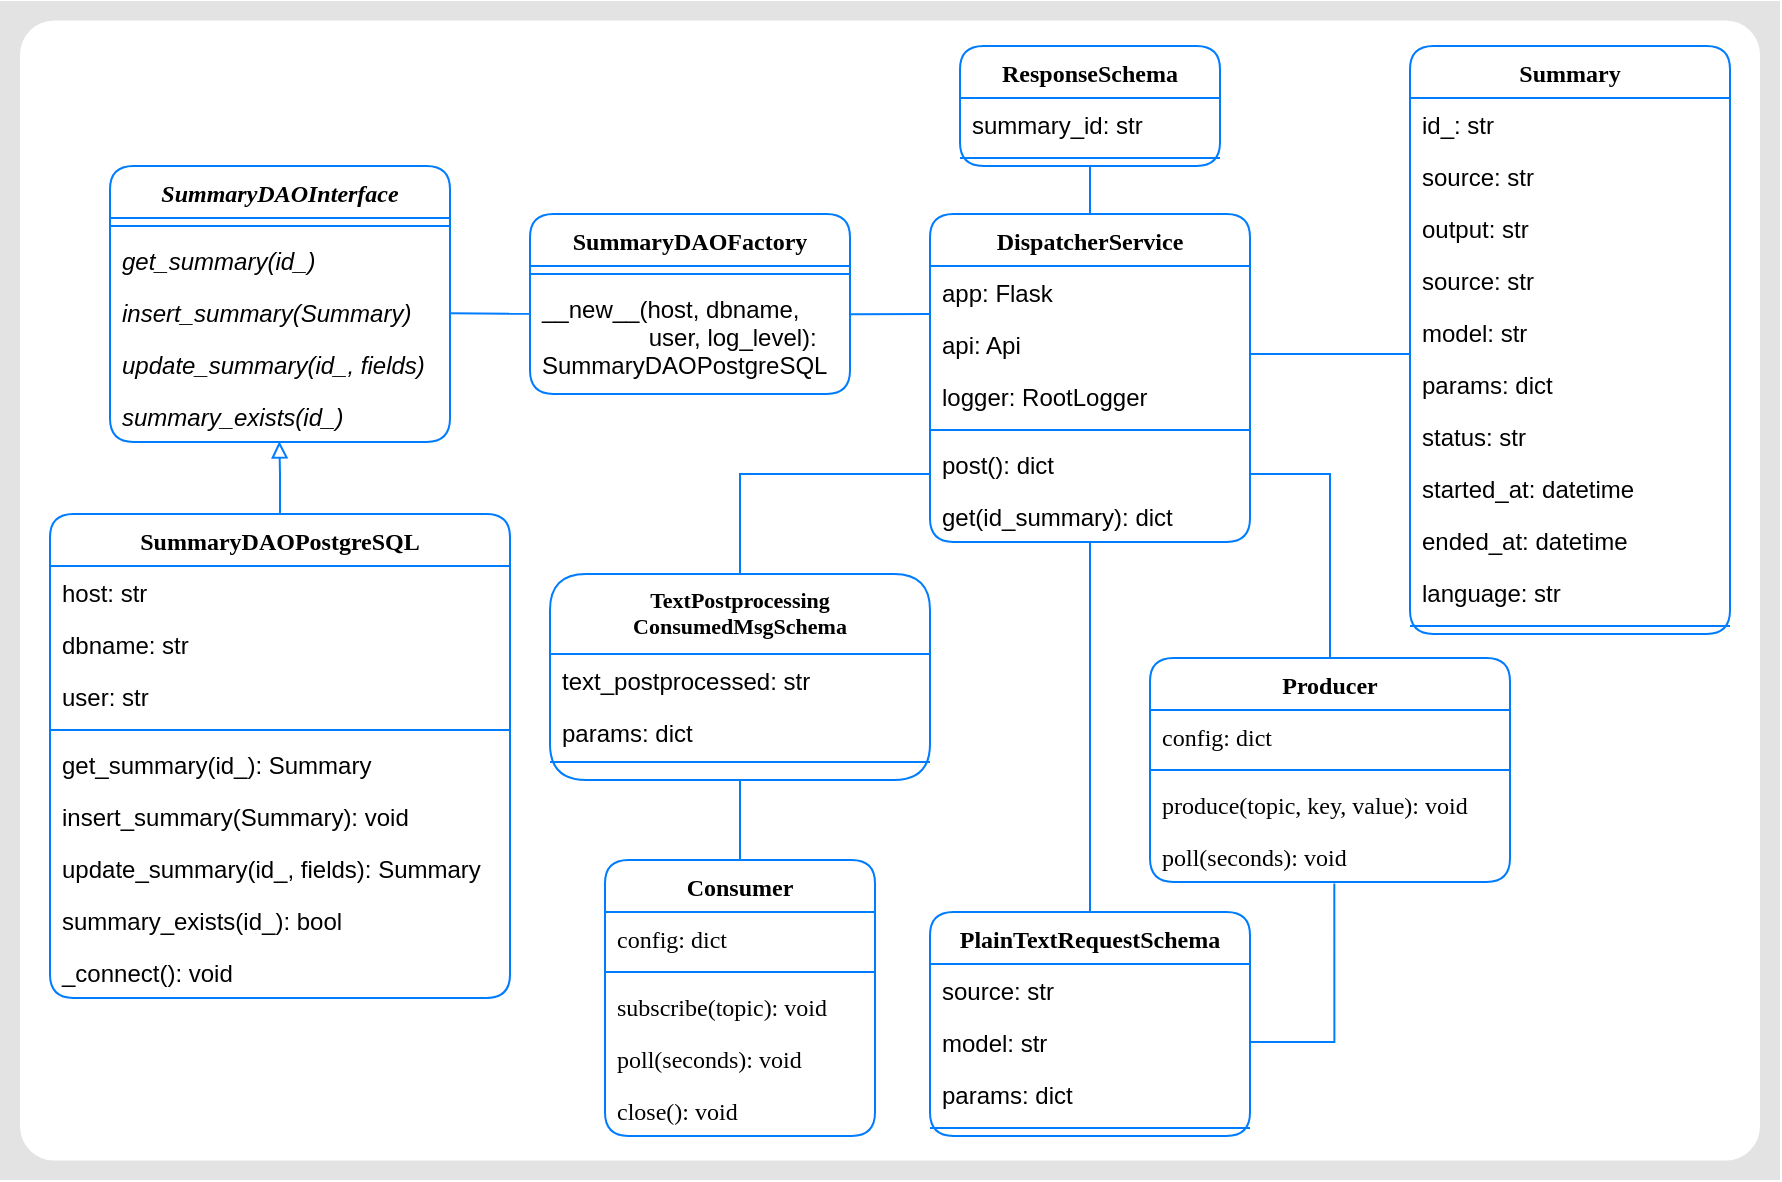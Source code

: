<mxfile version="14.3.0" type="device"><diagram id="C5RBs43oDa-KdzZeNtuy" name="Page-1"><mxGraphModel dx="2312" dy="807" grid="1" gridSize="10" guides="1" tooltips="1" connect="1" arrows="1" fold="1" page="1" pageScale="1" pageWidth="827" pageHeight="1169" math="0" shadow="0"><root><mxCell id="WIyWlLk6GJQsqaUBKTNV-0"/><mxCell id="WIyWlLk6GJQsqaUBKTNV-1" parent="WIyWlLk6GJQsqaUBKTNV-0"/><mxCell id="JYVAO1jx3Brldzm7hWKv-0" value="" style="rounded=0;whiteSpace=wrap;html=1;fontFamily=Ubuntu;fontSource=https%3A%2F%2Ffonts.googleapis.com%2Fcss%3Ffamily%3DUbuntu;fontSize=8;align=left;arcSize=0;strokeColor=none;labelBorderColor=none;shadow=0;fillColor=#E3E3E3;" vertex="1" parent="WIyWlLk6GJQsqaUBKTNV-1"><mxGeometry x="-85" y="43.5" width="890" height="589.5" as="geometry"/></mxCell><mxCell id="JYVAO1jx3Brldzm7hWKv-252" value="" style="rounded=1;whiteSpace=wrap;html=1;fontFamily=Ubuntu;fontSource=https%3A%2F%2Ffonts.googleapis.com%2Fcss%3Ffamily%3DUbuntu;fontSize=11;strokeColor=none;fillColor=#FFFFFF;arcSize=3;" vertex="1" parent="WIyWlLk6GJQsqaUBKTNV-1"><mxGeometry x="-75" y="53.25" width="870" height="570" as="geometry"/></mxCell><mxCell id="JYVAO1jx3Brldzm7hWKv-259" style="edgeStyle=orthogonalEdgeStyle;rounded=0;orthogonalLoop=1;jettySize=auto;html=1;entryX=0.5;entryY=1;entryDx=0;entryDy=0;endArrow=none;endFill=0;strokeColor=#007CFF;fontFamily=Ubuntu;fontSource=https%3A%2F%2Ffonts.googleapis.com%2Fcss%3Ffamily%3DUbuntu;fontSize=11;" edge="1" parent="WIyWlLk6GJQsqaUBKTNV-1" source="JYVAO1jx3Brldzm7hWKv-172" target="JYVAO1jx3Brldzm7hWKv-247"><mxGeometry relative="1" as="geometry"/></mxCell><mxCell id="JYVAO1jx3Brldzm7hWKv-260" style="edgeStyle=orthogonalEdgeStyle;rounded=0;orthogonalLoop=1;jettySize=auto;html=1;entryX=0.5;entryY=0;entryDx=0;entryDy=0;endArrow=none;endFill=0;strokeColor=#007CFF;fontFamily=Ubuntu;fontSource=https%3A%2F%2Ffonts.googleapis.com%2Fcss%3Ffamily%3DUbuntu;fontSize=11;" edge="1" parent="WIyWlLk6GJQsqaUBKTNV-1" source="JYVAO1jx3Brldzm7hWKv-172" target="JYVAO1jx3Brldzm7hWKv-253"><mxGeometry relative="1" as="geometry"><Array as="points"><mxPoint x="580" y="280"/></Array></mxGeometry></mxCell><mxCell id="JYVAO1jx3Brldzm7hWKv-269" style="edgeStyle=orthogonalEdgeStyle;rounded=0;orthogonalLoop=1;jettySize=auto;html=1;entryX=0.5;entryY=0;entryDx=0;entryDy=0;endArrow=none;endFill=0;strokeColor=#007CFF;fontFamily=Ubuntu;fontSource=https%3A%2F%2Ffonts.googleapis.com%2Fcss%3Ffamily%3DUbuntu;fontSize=11;" edge="1" parent="WIyWlLk6GJQsqaUBKTNV-1" source="JYVAO1jx3Brldzm7hWKv-172" target="JYVAO1jx3Brldzm7hWKv-233"><mxGeometry relative="1" as="geometry"/></mxCell><mxCell id="JYVAO1jx3Brldzm7hWKv-172" value="DispatcherService" style="swimlane;fontStyle=1;align=center;verticalAlign=top;childLayout=stackLayout;horizontal=1;startSize=26;horizontalStack=0;resizeParent=1;resizeParentMax=0;resizeLast=0;collapsible=1;marginBottom=0;rounded=1;strokeColor=#007CFF;fontFamily=Ubuntu;fontSource=https%3A%2F%2Ffonts.googleapis.com%2Fcss%3Ffamily%3DUbuntu;" vertex="1" parent="WIyWlLk6GJQsqaUBKTNV-1"><mxGeometry x="380" y="150" width="160" height="164" as="geometry"/></mxCell><mxCell id="JYVAO1jx3Brldzm7hWKv-173" value="app: Flask" style="text;strokeColor=none;fillColor=none;align=left;verticalAlign=top;spacingLeft=4;spacingRight=4;overflow=hidden;rotatable=0;points=[[0,0.5],[1,0.5]];portConstraint=eastwest;" vertex="1" parent="JYVAO1jx3Brldzm7hWKv-172"><mxGeometry y="26" width="160" height="26" as="geometry"/></mxCell><mxCell id="JYVAO1jx3Brldzm7hWKv-176" value="api: Api" style="text;strokeColor=none;fillColor=none;align=left;verticalAlign=top;spacingLeft=4;spacingRight=4;overflow=hidden;rotatable=0;points=[[0,0.5],[1,0.5]];portConstraint=eastwest;" vertex="1" parent="JYVAO1jx3Brldzm7hWKv-172"><mxGeometry y="52" width="160" height="26" as="geometry"/></mxCell><mxCell id="JYVAO1jx3Brldzm7hWKv-177" value="logger: RootLogger" style="text;strokeColor=none;fillColor=none;align=left;verticalAlign=top;spacingLeft=4;spacingRight=4;overflow=hidden;rotatable=0;points=[[0,0.5],[1,0.5]];portConstraint=eastwest;" vertex="1" parent="JYVAO1jx3Brldzm7hWKv-172"><mxGeometry y="78" width="160" height="26" as="geometry"/></mxCell><mxCell id="JYVAO1jx3Brldzm7hWKv-174" value="" style="line;strokeWidth=1;fillColor=none;align=left;verticalAlign=middle;spacingTop=-1;spacingLeft=3;spacingRight=3;rotatable=0;labelPosition=right;points=[];portConstraint=eastwest;strokeColor=#007CFF;" vertex="1" parent="JYVAO1jx3Brldzm7hWKv-172"><mxGeometry y="104" width="160" height="8" as="geometry"/></mxCell><mxCell id="JYVAO1jx3Brldzm7hWKv-175" value="post(): dict" style="text;strokeColor=none;fillColor=none;align=left;verticalAlign=top;spacingLeft=4;spacingRight=4;overflow=hidden;rotatable=0;points=[[0,0.5],[1,0.5]];portConstraint=eastwest;" vertex="1" parent="JYVAO1jx3Brldzm7hWKv-172"><mxGeometry y="112" width="160" height="26" as="geometry"/></mxCell><mxCell id="JYVAO1jx3Brldzm7hWKv-184" value="get(id_summary): dict" style="text;strokeColor=none;fillColor=none;align=left;verticalAlign=top;spacingLeft=4;spacingRight=4;overflow=hidden;rotatable=0;points=[[0,0.5],[1,0.5]];portConstraint=eastwest;" vertex="1" parent="JYVAO1jx3Brldzm7hWKv-172"><mxGeometry y="138" width="160" height="26" as="geometry"/></mxCell><mxCell id="JYVAO1jx3Brldzm7hWKv-185" value="SummaryDAOFactory" style="swimlane;fontStyle=1;align=center;verticalAlign=top;childLayout=stackLayout;horizontal=1;startSize=26;horizontalStack=0;resizeParent=1;resizeParentMax=0;resizeLast=0;collapsible=1;marginBottom=0;rounded=1;strokeColor=#007CFF;fontFamily=Ubuntu;fontSource=https%3A%2F%2Ffonts.googleapis.com%2Fcss%3Ffamily%3DUbuntu;" vertex="1" parent="WIyWlLk6GJQsqaUBKTNV-1"><mxGeometry x="180" y="150" width="160" height="90" as="geometry"/></mxCell><mxCell id="JYVAO1jx3Brldzm7hWKv-189" value="" style="line;strokeWidth=1;fillColor=none;align=left;verticalAlign=middle;spacingTop=-1;spacingLeft=3;spacingRight=3;rotatable=0;labelPosition=right;points=[];portConstraint=eastwest;strokeColor=#007CFF;" vertex="1" parent="JYVAO1jx3Brldzm7hWKv-185"><mxGeometry y="26" width="160" height="8" as="geometry"/></mxCell><mxCell id="JYVAO1jx3Brldzm7hWKv-190" value="__new__(host, dbname,&#xA;                user, log_level):&#xA;SummaryDAOPostgreSQL" style="text;strokeColor=none;fillColor=none;align=left;verticalAlign=top;spacingLeft=4;spacingRight=4;overflow=hidden;rotatable=0;points=[[0,0.5],[1,0.5]];portConstraint=eastwest;" vertex="1" parent="JYVAO1jx3Brldzm7hWKv-185"><mxGeometry y="34" width="160" height="56" as="geometry"/></mxCell><mxCell id="JYVAO1jx3Brldzm7hWKv-192" value="SummaryDAOInterface" style="swimlane;fontStyle=3;align=center;verticalAlign=top;childLayout=stackLayout;horizontal=1;startSize=26;horizontalStack=0;resizeParent=1;resizeParentMax=0;resizeLast=0;collapsible=1;marginBottom=0;rounded=1;strokeColor=#007CFF;fontFamily=Ubuntu;fontSource=https%3A%2F%2Ffonts.googleapis.com%2Fcss%3Ffamily%3DUbuntu;" vertex="1" parent="WIyWlLk6GJQsqaUBKTNV-1"><mxGeometry x="-30" y="126" width="170" height="138" as="geometry"/></mxCell><mxCell id="JYVAO1jx3Brldzm7hWKv-193" value="" style="line;strokeWidth=1;fillColor=none;align=left;verticalAlign=middle;spacingTop=-1;spacingLeft=3;spacingRight=3;rotatable=0;labelPosition=right;points=[];portConstraint=eastwest;strokeColor=#007CFF;" vertex="1" parent="JYVAO1jx3Brldzm7hWKv-192"><mxGeometry y="26" width="170" height="8" as="geometry"/></mxCell><mxCell id="JYVAO1jx3Brldzm7hWKv-194" value="get_summary(id_)" style="text;strokeColor=none;fillColor=none;align=left;verticalAlign=top;spacingLeft=4;spacingRight=4;overflow=hidden;rotatable=0;points=[[0,0.5],[1,0.5]];portConstraint=eastwest;fontStyle=2" vertex="1" parent="JYVAO1jx3Brldzm7hWKv-192"><mxGeometry y="34" width="170" height="26" as="geometry"/></mxCell><mxCell id="JYVAO1jx3Brldzm7hWKv-198" value="insert_summary(Summary)" style="text;strokeColor=none;fillColor=none;align=left;verticalAlign=top;spacingLeft=4;spacingRight=4;overflow=hidden;rotatable=0;points=[[0,0.5],[1,0.5]];portConstraint=eastwest;fontStyle=2" vertex="1" parent="JYVAO1jx3Brldzm7hWKv-192"><mxGeometry y="60" width="170" height="26" as="geometry"/></mxCell><mxCell id="JYVAO1jx3Brldzm7hWKv-199" value="update_summary(id_, fields)" style="text;strokeColor=none;fillColor=none;align=left;verticalAlign=top;spacingLeft=4;spacingRight=4;overflow=hidden;rotatable=0;points=[[0,0.5],[1,0.5]];portConstraint=eastwest;fontStyle=2" vertex="1" parent="JYVAO1jx3Brldzm7hWKv-192"><mxGeometry y="86" width="170" height="26" as="geometry"/></mxCell><mxCell id="JYVAO1jx3Brldzm7hWKv-200" value="summary_exists(id_)" style="text;strokeColor=none;fillColor=none;align=left;verticalAlign=top;spacingLeft=4;spacingRight=4;overflow=hidden;rotatable=0;points=[[0,0.5],[1,0.5]];portConstraint=eastwest;fontStyle=2" vertex="1" parent="JYVAO1jx3Brldzm7hWKv-192"><mxGeometry y="112" width="170" height="26" as="geometry"/></mxCell><mxCell id="JYVAO1jx3Brldzm7hWKv-213" style="edgeStyle=orthogonalEdgeStyle;rounded=0;orthogonalLoop=1;jettySize=auto;html=1;entryX=0.498;entryY=0.987;entryDx=0;entryDy=0;entryPerimeter=0;endArrow=block;endFill=0;strokeColor=#007CFF;fontFamily=Ubuntu;fontSource=https%3A%2F%2Ffonts.googleapis.com%2Fcss%3Ffamily%3DUbuntu;" edge="1" parent="WIyWlLk6GJQsqaUBKTNV-1" source="JYVAO1jx3Brldzm7hWKv-201" target="JYVAO1jx3Brldzm7hWKv-200"><mxGeometry relative="1" as="geometry"/></mxCell><mxCell id="JYVAO1jx3Brldzm7hWKv-201" value="SummaryDAOPostgreSQL" style="swimlane;fontStyle=1;align=center;verticalAlign=top;childLayout=stackLayout;horizontal=1;startSize=26;horizontalStack=0;resizeParent=1;resizeParentMax=0;resizeLast=0;collapsible=1;marginBottom=0;rounded=1;strokeColor=#007CFF;fontFamily=Ubuntu;fontSource=https%3A%2F%2Ffonts.googleapis.com%2Fcss%3Ffamily%3DUbuntu;" vertex="1" parent="WIyWlLk6GJQsqaUBKTNV-1"><mxGeometry x="-60" y="300" width="230" height="242" as="geometry"/></mxCell><mxCell id="JYVAO1jx3Brldzm7hWKv-209" value="host: str" style="text;strokeColor=none;fillColor=none;align=left;verticalAlign=top;spacingLeft=4;spacingRight=4;overflow=hidden;rotatable=0;points=[[0,0.5],[1,0.5]];portConstraint=eastwest;fontStyle=0" vertex="1" parent="JYVAO1jx3Brldzm7hWKv-201"><mxGeometry y="26" width="230" height="26" as="geometry"/></mxCell><mxCell id="JYVAO1jx3Brldzm7hWKv-210" value="dbname: str" style="text;strokeColor=none;fillColor=none;align=left;verticalAlign=top;spacingLeft=4;spacingRight=4;overflow=hidden;rotatable=0;points=[[0,0.5],[1,0.5]];portConstraint=eastwest;fontStyle=0" vertex="1" parent="JYVAO1jx3Brldzm7hWKv-201"><mxGeometry y="52" width="230" height="26" as="geometry"/></mxCell><mxCell id="JYVAO1jx3Brldzm7hWKv-211" value="user: str" style="text;strokeColor=none;fillColor=none;align=left;verticalAlign=top;spacingLeft=4;spacingRight=4;overflow=hidden;rotatable=0;points=[[0,0.5],[1,0.5]];portConstraint=eastwest;fontStyle=0" vertex="1" parent="JYVAO1jx3Brldzm7hWKv-201"><mxGeometry y="78" width="230" height="26" as="geometry"/></mxCell><mxCell id="JYVAO1jx3Brldzm7hWKv-202" value="" style="line;strokeWidth=1;fillColor=none;align=left;verticalAlign=middle;spacingTop=-1;spacingLeft=3;spacingRight=3;rotatable=0;labelPosition=right;points=[];portConstraint=eastwest;strokeColor=#007CFF;" vertex="1" parent="JYVAO1jx3Brldzm7hWKv-201"><mxGeometry y="104" width="230" height="8" as="geometry"/></mxCell><mxCell id="JYVAO1jx3Brldzm7hWKv-203" value="get_summary(id_): Summary" style="text;strokeColor=none;fillColor=none;align=left;verticalAlign=top;spacingLeft=4;spacingRight=4;overflow=hidden;rotatable=0;points=[[0,0.5],[1,0.5]];portConstraint=eastwest;fontStyle=0" vertex="1" parent="JYVAO1jx3Brldzm7hWKv-201"><mxGeometry y="112" width="230" height="26" as="geometry"/></mxCell><mxCell id="JYVAO1jx3Brldzm7hWKv-204" value="insert_summary(Summary): void" style="text;strokeColor=none;fillColor=none;align=left;verticalAlign=top;spacingLeft=4;spacingRight=4;overflow=hidden;rotatable=0;points=[[0,0.5],[1,0.5]];portConstraint=eastwest;fontStyle=0" vertex="1" parent="JYVAO1jx3Brldzm7hWKv-201"><mxGeometry y="138" width="230" height="26" as="geometry"/></mxCell><mxCell id="JYVAO1jx3Brldzm7hWKv-205" value="update_summary(id_, fields): Summary" style="text;strokeColor=none;fillColor=none;align=left;verticalAlign=top;spacingLeft=4;spacingRight=4;overflow=hidden;rotatable=0;points=[[0,0.5],[1,0.5]];portConstraint=eastwest;fontStyle=0" vertex="1" parent="JYVAO1jx3Brldzm7hWKv-201"><mxGeometry y="164" width="230" height="26" as="geometry"/></mxCell><mxCell id="JYVAO1jx3Brldzm7hWKv-206" value="summary_exists(id_): bool" style="text;strokeColor=none;fillColor=none;align=left;verticalAlign=top;spacingLeft=4;spacingRight=4;overflow=hidden;rotatable=0;points=[[0,0.5],[1,0.5]];portConstraint=eastwest;fontStyle=0" vertex="1" parent="JYVAO1jx3Brldzm7hWKv-201"><mxGeometry y="190" width="230" height="26" as="geometry"/></mxCell><mxCell id="JYVAO1jx3Brldzm7hWKv-208" value="_connect(): void" style="text;strokeColor=none;fillColor=none;align=left;verticalAlign=top;spacingLeft=4;spacingRight=4;overflow=hidden;rotatable=0;points=[[0,0.5],[1,0.5]];portConstraint=eastwest;fontStyle=0" vertex="1" parent="JYVAO1jx3Brldzm7hWKv-201"><mxGeometry y="216" width="230" height="26" as="geometry"/></mxCell><mxCell id="JYVAO1jx3Brldzm7hWKv-215" style="rounded=0;orthogonalLoop=1;jettySize=auto;html=1;entryX=-0.002;entryY=0.284;entryDx=0;entryDy=0;entryPerimeter=0;endArrow=none;endFill=0;strokeColor=#007CFF;fontFamily=Ubuntu;fontSource=https%3A%2F%2Ffonts.googleapis.com%2Fcss%3Ffamily%3DUbuntu;" edge="1" parent="WIyWlLk6GJQsqaUBKTNV-1" source="JYVAO1jx3Brldzm7hWKv-198" target="JYVAO1jx3Brldzm7hWKv-190"><mxGeometry relative="1" as="geometry"/></mxCell><mxCell id="JYVAO1jx3Brldzm7hWKv-216" style="edgeStyle=orthogonalEdgeStyle;rounded=0;orthogonalLoop=1;jettySize=auto;html=1;entryX=1.001;entryY=0.287;entryDx=0;entryDy=0;entryPerimeter=0;endArrow=none;endFill=0;strokeColor=#007CFF;fontFamily=Ubuntu;fontSource=https%3A%2F%2Ffonts.googleapis.com%2Fcss%3Ffamily%3DUbuntu;" edge="1" parent="WIyWlLk6GJQsqaUBKTNV-1" target="JYVAO1jx3Brldzm7hWKv-190"><mxGeometry relative="1" as="geometry"><mxPoint x="380" y="200" as="sourcePoint"/><Array as="points"><mxPoint x="380" y="200"/></Array></mxGeometry></mxCell><mxCell id="JYVAO1jx3Brldzm7hWKv-217" value="Summary" style="swimlane;fontStyle=1;align=center;verticalAlign=top;childLayout=stackLayout;horizontal=1;startSize=26;horizontalStack=0;resizeParent=1;resizeParentMax=0;resizeLast=0;collapsible=1;marginBottom=0;rounded=1;strokeColor=#007CFF;fontFamily=Ubuntu;fontSource=https%3A%2F%2Ffonts.googleapis.com%2Fcss%3Ffamily%3DUbuntu;" vertex="1" parent="WIyWlLk6GJQsqaUBKTNV-1"><mxGeometry x="620" y="66" width="160" height="294" as="geometry"/></mxCell><mxCell id="JYVAO1jx3Brldzm7hWKv-218" value="id_: str" style="text;strokeColor=none;fillColor=none;align=left;verticalAlign=top;spacingLeft=4;spacingRight=4;overflow=hidden;rotatable=0;points=[[0,0.5],[1,0.5]];portConstraint=eastwest;" vertex="1" parent="JYVAO1jx3Brldzm7hWKv-217"><mxGeometry y="26" width="160" height="26" as="geometry"/></mxCell><mxCell id="JYVAO1jx3Brldzm7hWKv-219" value="source: str" style="text;strokeColor=none;fillColor=none;align=left;verticalAlign=top;spacingLeft=4;spacingRight=4;overflow=hidden;rotatable=0;points=[[0,0.5],[1,0.5]];portConstraint=eastwest;" vertex="1" parent="JYVAO1jx3Brldzm7hWKv-217"><mxGeometry y="52" width="160" height="26" as="geometry"/></mxCell><mxCell id="JYVAO1jx3Brldzm7hWKv-220" value="output: str" style="text;strokeColor=none;fillColor=none;align=left;verticalAlign=top;spacingLeft=4;spacingRight=4;overflow=hidden;rotatable=0;points=[[0,0.5],[1,0.5]];portConstraint=eastwest;" vertex="1" parent="JYVAO1jx3Brldzm7hWKv-217"><mxGeometry y="78" width="160" height="26" as="geometry"/></mxCell><mxCell id="JYVAO1jx3Brldzm7hWKv-225" value="source: str" style="text;strokeColor=none;fillColor=none;align=left;verticalAlign=top;spacingLeft=4;spacingRight=4;overflow=hidden;rotatable=0;points=[[0,0.5],[1,0.5]];portConstraint=eastwest;" vertex="1" parent="JYVAO1jx3Brldzm7hWKv-217"><mxGeometry y="104" width="160" height="26" as="geometry"/></mxCell><mxCell id="JYVAO1jx3Brldzm7hWKv-227" value="model: str" style="text;strokeColor=none;fillColor=none;align=left;verticalAlign=top;spacingLeft=4;spacingRight=4;overflow=hidden;rotatable=0;points=[[0,0.5],[1,0.5]];portConstraint=eastwest;" vertex="1" parent="JYVAO1jx3Brldzm7hWKv-217"><mxGeometry y="130" width="160" height="26" as="geometry"/></mxCell><mxCell id="JYVAO1jx3Brldzm7hWKv-228" value="params: dict" style="text;strokeColor=none;fillColor=none;align=left;verticalAlign=top;spacingLeft=4;spacingRight=4;overflow=hidden;rotatable=0;points=[[0,0.5],[1,0.5]];portConstraint=eastwest;" vertex="1" parent="JYVAO1jx3Brldzm7hWKv-217"><mxGeometry y="156" width="160" height="26" as="geometry"/></mxCell><mxCell id="JYVAO1jx3Brldzm7hWKv-226" value="status: str" style="text;strokeColor=none;fillColor=none;align=left;verticalAlign=top;spacingLeft=4;spacingRight=4;overflow=hidden;rotatable=0;points=[[0,0.5],[1,0.5]];portConstraint=eastwest;" vertex="1" parent="JYVAO1jx3Brldzm7hWKv-217"><mxGeometry y="182" width="160" height="26" as="geometry"/></mxCell><mxCell id="JYVAO1jx3Brldzm7hWKv-229" value="started_at: datetime" style="text;strokeColor=none;fillColor=none;align=left;verticalAlign=top;spacingLeft=4;spacingRight=4;overflow=hidden;rotatable=0;points=[[0,0.5],[1,0.5]];portConstraint=eastwest;" vertex="1" parent="JYVAO1jx3Brldzm7hWKv-217"><mxGeometry y="208" width="160" height="26" as="geometry"/></mxCell><mxCell id="JYVAO1jx3Brldzm7hWKv-230" value="ended_at: datetime" style="text;strokeColor=none;fillColor=none;align=left;verticalAlign=top;spacingLeft=4;spacingRight=4;overflow=hidden;rotatable=0;points=[[0,0.5],[1,0.5]];portConstraint=eastwest;" vertex="1" parent="JYVAO1jx3Brldzm7hWKv-217"><mxGeometry y="234" width="160" height="26" as="geometry"/></mxCell><mxCell id="JYVAO1jx3Brldzm7hWKv-231" value="language: str" style="text;strokeColor=none;fillColor=none;align=left;verticalAlign=top;spacingLeft=4;spacingRight=4;overflow=hidden;rotatable=0;points=[[0,0.5],[1,0.5]];portConstraint=eastwest;" vertex="1" parent="JYVAO1jx3Brldzm7hWKv-217"><mxGeometry y="260" width="160" height="26" as="geometry"/></mxCell><mxCell id="JYVAO1jx3Brldzm7hWKv-221" value="" style="line;strokeWidth=1;fillColor=none;align=left;verticalAlign=middle;spacingTop=-1;spacingLeft=3;spacingRight=3;rotatable=0;labelPosition=right;points=[];portConstraint=eastwest;strokeColor=#007CFF;" vertex="1" parent="JYVAO1jx3Brldzm7hWKv-217"><mxGeometry y="286" width="160" height="8" as="geometry"/></mxCell><mxCell id="JYVAO1jx3Brldzm7hWKv-232" style="edgeStyle=orthogonalEdgeStyle;rounded=0;orthogonalLoop=1;jettySize=auto;html=1;endArrow=none;endFill=0;fontFamily=Ubuntu;fontSource=https%3A%2F%2Ffonts.googleapis.com%2Fcss%3Ffamily%3DUbuntu;strokeColor=#007CFF;" edge="1" parent="WIyWlLk6GJQsqaUBKTNV-1" source="JYVAO1jx3Brldzm7hWKv-227"><mxGeometry relative="1" as="geometry"><mxPoint x="540" y="220" as="targetPoint"/><Array as="points"><mxPoint x="540" y="220"/></Array></mxGeometry></mxCell><mxCell id="JYVAO1jx3Brldzm7hWKv-233" value="PlainTextRequestSchema" style="swimlane;fontStyle=1;align=center;verticalAlign=top;childLayout=stackLayout;horizontal=1;startSize=26;horizontalStack=0;resizeParent=1;resizeParentMax=0;resizeLast=0;collapsible=1;marginBottom=0;rounded=1;strokeColor=#007CFF;fontFamily=Ubuntu;fontSource=https%3A%2F%2Ffonts.googleapis.com%2Fcss%3Ffamily%3DUbuntu;" vertex="1" parent="WIyWlLk6GJQsqaUBKTNV-1"><mxGeometry x="380" y="499" width="160" height="112" as="geometry"/></mxCell><mxCell id="JYVAO1jx3Brldzm7hWKv-234" value="source: str" style="text;strokeColor=none;fillColor=none;align=left;verticalAlign=top;spacingLeft=4;spacingRight=4;overflow=hidden;rotatable=0;points=[[0,0.5],[1,0.5]];portConstraint=eastwest;" vertex="1" parent="JYVAO1jx3Brldzm7hWKv-233"><mxGeometry y="26" width="160" height="26" as="geometry"/></mxCell><mxCell id="JYVAO1jx3Brldzm7hWKv-235" value="model: str" style="text;strokeColor=none;fillColor=none;align=left;verticalAlign=top;spacingLeft=4;spacingRight=4;overflow=hidden;rotatable=0;points=[[0,0.5],[1,0.5]];portConstraint=eastwest;" vertex="1" parent="JYVAO1jx3Brldzm7hWKv-233"><mxGeometry y="52" width="160" height="26" as="geometry"/></mxCell><mxCell id="JYVAO1jx3Brldzm7hWKv-236" value="params: dict" style="text;strokeColor=none;fillColor=none;align=left;verticalAlign=top;spacingLeft=4;spacingRight=4;overflow=hidden;rotatable=0;points=[[0,0.5],[1,0.5]];portConstraint=eastwest;" vertex="1" parent="JYVAO1jx3Brldzm7hWKv-233"><mxGeometry y="78" width="160" height="26" as="geometry"/></mxCell><mxCell id="JYVAO1jx3Brldzm7hWKv-237" value="" style="line;strokeWidth=1;fillColor=none;align=left;verticalAlign=middle;spacingTop=-1;spacingLeft=3;spacingRight=3;rotatable=0;labelPosition=right;points=[];portConstraint=eastwest;strokeColor=#007CFF;" vertex="1" parent="JYVAO1jx3Brldzm7hWKv-233"><mxGeometry y="104" width="160" height="8" as="geometry"/></mxCell><mxCell id="JYVAO1jx3Brldzm7hWKv-241" value="TextPostprocessing&#xA;ConsumedMsgSchema" style="swimlane;fontStyle=1;align=center;verticalAlign=top;childLayout=stackLayout;horizontal=1;startSize=40;horizontalStack=0;resizeParent=1;resizeParentMax=0;resizeLast=0;collapsible=1;marginBottom=0;rounded=1;strokeColor=#007CFF;fontFamily=Ubuntu;fontSource=https%3A%2F%2Ffonts.googleapis.com%2Fcss%3Ffamily%3DUbuntu;fontSize=11;" vertex="1" parent="WIyWlLk6GJQsqaUBKTNV-1"><mxGeometry x="190" y="330" width="190" height="103" as="geometry"/></mxCell><mxCell id="JYVAO1jx3Brldzm7hWKv-242" value="text_postprocessed: str" style="text;strokeColor=none;fillColor=none;align=left;verticalAlign=top;spacingLeft=4;spacingRight=4;overflow=hidden;rotatable=0;points=[[0,0.5],[1,0.5]];portConstraint=eastwest;" vertex="1" parent="JYVAO1jx3Brldzm7hWKv-241"><mxGeometry y="40" width="190" height="26" as="geometry"/></mxCell><mxCell id="JYVAO1jx3Brldzm7hWKv-250" value="params: dict" style="text;strokeColor=none;fillColor=none;align=left;verticalAlign=top;spacingLeft=4;spacingRight=4;overflow=hidden;rotatable=0;points=[[0,0.5],[1,0.5]];portConstraint=eastwest;" vertex="1" parent="JYVAO1jx3Brldzm7hWKv-241"><mxGeometry y="66" width="190" height="19" as="geometry"/></mxCell><mxCell id="JYVAO1jx3Brldzm7hWKv-245" value="" style="line;strokeWidth=1;fillColor=none;align=left;verticalAlign=middle;spacingTop=-1;spacingLeft=3;spacingRight=3;rotatable=0;labelPosition=right;points=[];portConstraint=eastwest;strokeColor=#007CFF;" vertex="1" parent="JYVAO1jx3Brldzm7hWKv-241"><mxGeometry y="85" width="190" height="18" as="geometry"/></mxCell><mxCell id="JYVAO1jx3Brldzm7hWKv-246" style="edgeStyle=orthogonalEdgeStyle;rounded=0;orthogonalLoop=1;jettySize=auto;html=1;entryX=0.5;entryY=0;entryDx=0;entryDy=0;endArrow=none;endFill=0;strokeColor=#007CFF;fontFamily=Ubuntu;fontSource=https%3A%2F%2Ffonts.googleapis.com%2Fcss%3Ffamily%3DUbuntu;" edge="1" parent="WIyWlLk6GJQsqaUBKTNV-1" target="JYVAO1jx3Brldzm7hWKv-241"><mxGeometry relative="1" as="geometry"><mxPoint x="380" y="280" as="sourcePoint"/><Array as="points"><mxPoint x="285" y="280"/></Array></mxGeometry></mxCell><mxCell id="JYVAO1jx3Brldzm7hWKv-247" value="ResponseSchema" style="swimlane;fontStyle=1;align=center;verticalAlign=top;childLayout=stackLayout;horizontal=1;startSize=26;horizontalStack=0;resizeParent=1;resizeParentMax=0;resizeLast=0;collapsible=1;marginBottom=0;rounded=1;strokeColor=#007CFF;fontFamily=Ubuntu;fontSource=https%3A%2F%2Ffonts.googleapis.com%2Fcss%3Ffamily%3DUbuntu;" vertex="1" parent="WIyWlLk6GJQsqaUBKTNV-1"><mxGeometry x="395" y="66" width="130" height="60" as="geometry"/></mxCell><mxCell id="JYVAO1jx3Brldzm7hWKv-248" value="summary_id: str" style="text;strokeColor=none;fillColor=none;align=left;verticalAlign=top;spacingLeft=4;spacingRight=4;overflow=hidden;rotatable=0;points=[[0,0.5],[1,0.5]];portConstraint=eastwest;" vertex="1" parent="JYVAO1jx3Brldzm7hWKv-247"><mxGeometry y="26" width="130" height="26" as="geometry"/></mxCell><mxCell id="JYVAO1jx3Brldzm7hWKv-249" value="" style="line;strokeWidth=1;fillColor=none;align=left;verticalAlign=middle;spacingTop=-1;spacingLeft=3;spacingRight=3;rotatable=0;labelPosition=right;points=[];portConstraint=eastwest;strokeColor=#007CFF;" vertex="1" parent="JYVAO1jx3Brldzm7hWKv-247"><mxGeometry y="52" width="130" height="8" as="geometry"/></mxCell><mxCell id="JYVAO1jx3Brldzm7hWKv-253" value="Producer" style="swimlane;fontStyle=1;align=center;verticalAlign=top;childLayout=stackLayout;horizontal=1;startSize=26;horizontalStack=0;resizeParent=1;resizeParentMax=0;resizeLast=0;collapsible=1;marginBottom=0;rounded=1;strokeColor=#007CFF;fontFamily=Ubuntu;fontSource=https%3A%2F%2Ffonts.googleapis.com%2Fcss%3Ffamily%3DUbuntu;" vertex="1" parent="WIyWlLk6GJQsqaUBKTNV-1"><mxGeometry x="490" y="372" width="180" height="112" as="geometry"/></mxCell><mxCell id="JYVAO1jx3Brldzm7hWKv-254" value="config: dict" style="text;strokeColor=none;fillColor=none;align=left;verticalAlign=top;spacingLeft=4;spacingRight=4;overflow=hidden;rotatable=0;points=[[0,0.5],[1,0.5]];portConstraint=eastwest;fontFamily=Ubuntu;fontSource=https%3A%2F%2Ffonts.googleapis.com%2Fcss%3Ffamily%3DUbuntu;" vertex="1" parent="JYVAO1jx3Brldzm7hWKv-253"><mxGeometry y="26" width="180" height="26" as="geometry"/></mxCell><mxCell id="JYVAO1jx3Brldzm7hWKv-255" value="" style="line;strokeWidth=1;fillColor=none;align=left;verticalAlign=middle;spacingTop=-1;spacingLeft=3;spacingRight=3;rotatable=0;labelPosition=right;points=[];portConstraint=eastwest;strokeColor=#007CFF;" vertex="1" parent="JYVAO1jx3Brldzm7hWKv-253"><mxGeometry y="52" width="180" height="8" as="geometry"/></mxCell><mxCell id="JYVAO1jx3Brldzm7hWKv-256" value="produce(topic, key, value): void" style="text;strokeColor=none;fillColor=none;align=left;verticalAlign=top;spacingLeft=4;spacingRight=4;overflow=hidden;rotatable=0;points=[[0,0.5],[1,0.5]];portConstraint=eastwest;fontFamily=Ubuntu;fontSource=https%3A%2F%2Ffonts.googleapis.com%2Fcss%3Ffamily%3DUbuntu;" vertex="1" parent="JYVAO1jx3Brldzm7hWKv-253"><mxGeometry y="60" width="180" height="26" as="geometry"/></mxCell><mxCell id="JYVAO1jx3Brldzm7hWKv-257" value="poll(seconds): void" style="text;strokeColor=none;fillColor=none;align=left;verticalAlign=top;spacingLeft=4;spacingRight=4;overflow=hidden;rotatable=0;points=[[0,0.5],[1,0.5]];portConstraint=eastwest;fontFamily=Ubuntu;fontSource=https%3A%2F%2Ffonts.googleapis.com%2Fcss%3Ffamily%3DUbuntu;" vertex="1" parent="JYVAO1jx3Brldzm7hWKv-253"><mxGeometry y="86" width="180" height="26" as="geometry"/></mxCell><mxCell id="JYVAO1jx3Brldzm7hWKv-268" style="edgeStyle=orthogonalEdgeStyle;rounded=0;orthogonalLoop=1;jettySize=auto;html=1;entryX=0.5;entryY=1;entryDx=0;entryDy=0;endArrow=none;endFill=0;strokeColor=#007CFF;fontFamily=Ubuntu;fontSource=https%3A%2F%2Ffonts.googleapis.com%2Fcss%3Ffamily%3DUbuntu;fontSize=11;" edge="1" parent="WIyWlLk6GJQsqaUBKTNV-1" source="JYVAO1jx3Brldzm7hWKv-262" target="JYVAO1jx3Brldzm7hWKv-241"><mxGeometry relative="1" as="geometry"/></mxCell><mxCell id="JYVAO1jx3Brldzm7hWKv-262" value="Consumer" style="swimlane;fontStyle=1;align=center;verticalAlign=top;childLayout=stackLayout;horizontal=1;startSize=26;horizontalStack=0;resizeParent=1;resizeParentMax=0;resizeLast=0;collapsible=1;marginBottom=0;rounded=1;strokeColor=#007CFF;fontFamily=Ubuntu;fontSource=https%3A%2F%2Ffonts.googleapis.com%2Fcss%3Ffamily%3DUbuntu;" vertex="1" parent="WIyWlLk6GJQsqaUBKTNV-1"><mxGeometry x="217.5" y="473" width="135" height="138" as="geometry"/></mxCell><mxCell id="JYVAO1jx3Brldzm7hWKv-263" value="config: dict" style="text;strokeColor=none;fillColor=none;align=left;verticalAlign=top;spacingLeft=4;spacingRight=4;overflow=hidden;rotatable=0;points=[[0,0.5],[1,0.5]];portConstraint=eastwest;fontFamily=Ubuntu;fontSource=https%3A%2F%2Ffonts.googleapis.com%2Fcss%3Ffamily%3DUbuntu;" vertex="1" parent="JYVAO1jx3Brldzm7hWKv-262"><mxGeometry y="26" width="135" height="26" as="geometry"/></mxCell><mxCell id="JYVAO1jx3Brldzm7hWKv-264" value="" style="line;strokeWidth=1;fillColor=none;align=left;verticalAlign=middle;spacingTop=-1;spacingLeft=3;spacingRight=3;rotatable=0;labelPosition=right;points=[];portConstraint=eastwest;strokeColor=#007CFF;" vertex="1" parent="JYVAO1jx3Brldzm7hWKv-262"><mxGeometry y="52" width="135" height="8" as="geometry"/></mxCell><mxCell id="JYVAO1jx3Brldzm7hWKv-265" value="subscribe(topic): void" style="text;strokeColor=none;fillColor=none;align=left;verticalAlign=top;spacingLeft=4;spacingRight=4;overflow=hidden;rotatable=0;points=[[0,0.5],[1,0.5]];portConstraint=eastwest;fontFamily=Ubuntu;fontSource=https%3A%2F%2Ffonts.googleapis.com%2Fcss%3Ffamily%3DUbuntu;" vertex="1" parent="JYVAO1jx3Brldzm7hWKv-262"><mxGeometry y="60" width="135" height="26" as="geometry"/></mxCell><mxCell id="JYVAO1jx3Brldzm7hWKv-266" value="poll(seconds): void" style="text;strokeColor=none;fillColor=none;align=left;verticalAlign=top;spacingLeft=4;spacingRight=4;overflow=hidden;rotatable=0;points=[[0,0.5],[1,0.5]];portConstraint=eastwest;fontFamily=Ubuntu;fontSource=https%3A%2F%2Ffonts.googleapis.com%2Fcss%3Ffamily%3DUbuntu;" vertex="1" parent="JYVAO1jx3Brldzm7hWKv-262"><mxGeometry y="86" width="135" height="26" as="geometry"/></mxCell><mxCell id="JYVAO1jx3Brldzm7hWKv-267" value="close(): void" style="text;strokeColor=none;fillColor=none;align=left;verticalAlign=top;spacingLeft=4;spacingRight=4;overflow=hidden;rotatable=0;points=[[0,0.5],[1,0.5]];portConstraint=eastwest;fontFamily=Ubuntu;fontSource=https%3A%2F%2Ffonts.googleapis.com%2Fcss%3Ffamily%3DUbuntu;" vertex="1" parent="JYVAO1jx3Brldzm7hWKv-262"><mxGeometry y="112" width="135" height="26" as="geometry"/></mxCell><mxCell id="JYVAO1jx3Brldzm7hWKv-270" style="edgeStyle=orthogonalEdgeStyle;rounded=0;orthogonalLoop=1;jettySize=auto;html=1;entryX=0.512;entryY=1.029;entryDx=0;entryDy=0;entryPerimeter=0;endArrow=none;endFill=0;strokeColor=#007CFF;fontFamily=Ubuntu;fontSource=https%3A%2F%2Ffonts.googleapis.com%2Fcss%3Ffamily%3DUbuntu;fontSize=11;" edge="1" parent="WIyWlLk6GJQsqaUBKTNV-1" source="JYVAO1jx3Brldzm7hWKv-235" target="JYVAO1jx3Brldzm7hWKv-257"><mxGeometry relative="1" as="geometry"/></mxCell></root></mxGraphModel></diagram></mxfile>